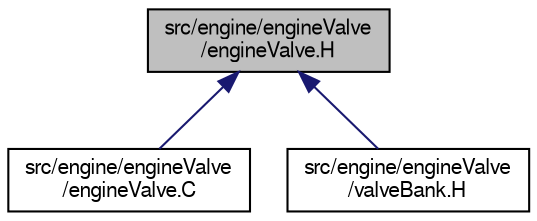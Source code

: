 digraph "src/engine/engineValve/engineValve.H"
{
  bgcolor="transparent";
  edge [fontname="FreeSans",fontsize="10",labelfontname="FreeSans",labelfontsize="10"];
  node [fontname="FreeSans",fontsize="10",shape=record];
  Node227 [label="src/engine/engineValve\l/engineValve.H",height=0.2,width=0.4,color="black", fillcolor="grey75", style="filled", fontcolor="black"];
  Node227 -> Node228 [dir="back",color="midnightblue",fontsize="10",style="solid",fontname="FreeSans"];
  Node228 [label="src/engine/engineValve\l/engineValve.C",height=0.2,width=0.4,color="black",URL="$a01046.html"];
  Node227 -> Node229 [dir="back",color="midnightblue",fontsize="10",style="solid",fontname="FreeSans"];
  Node229 [label="src/engine/engineValve\l/valveBank.H",height=0.2,width=0.4,color="black",URL="$a01052.html"];
}
